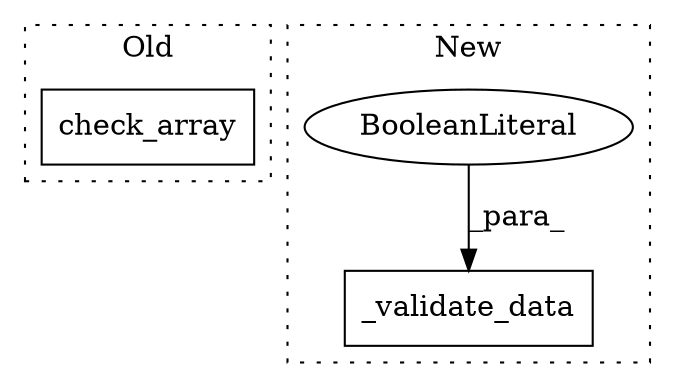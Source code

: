 digraph G {
subgraph cluster0 {
1 [label="check_array" a="32" s="8581,8594" l="12,1" shape="box"];
label = "Old";
style="dotted";
}
subgraph cluster1 {
2 [label="_validate_data" a="32" s="8571,8593" l="15,1" shape="box"];
3 [label="BooleanLiteral" a="9" s="8588" l="5" shape="ellipse"];
label = "New";
style="dotted";
}
3 -> 2 [label="_para_"];
}
